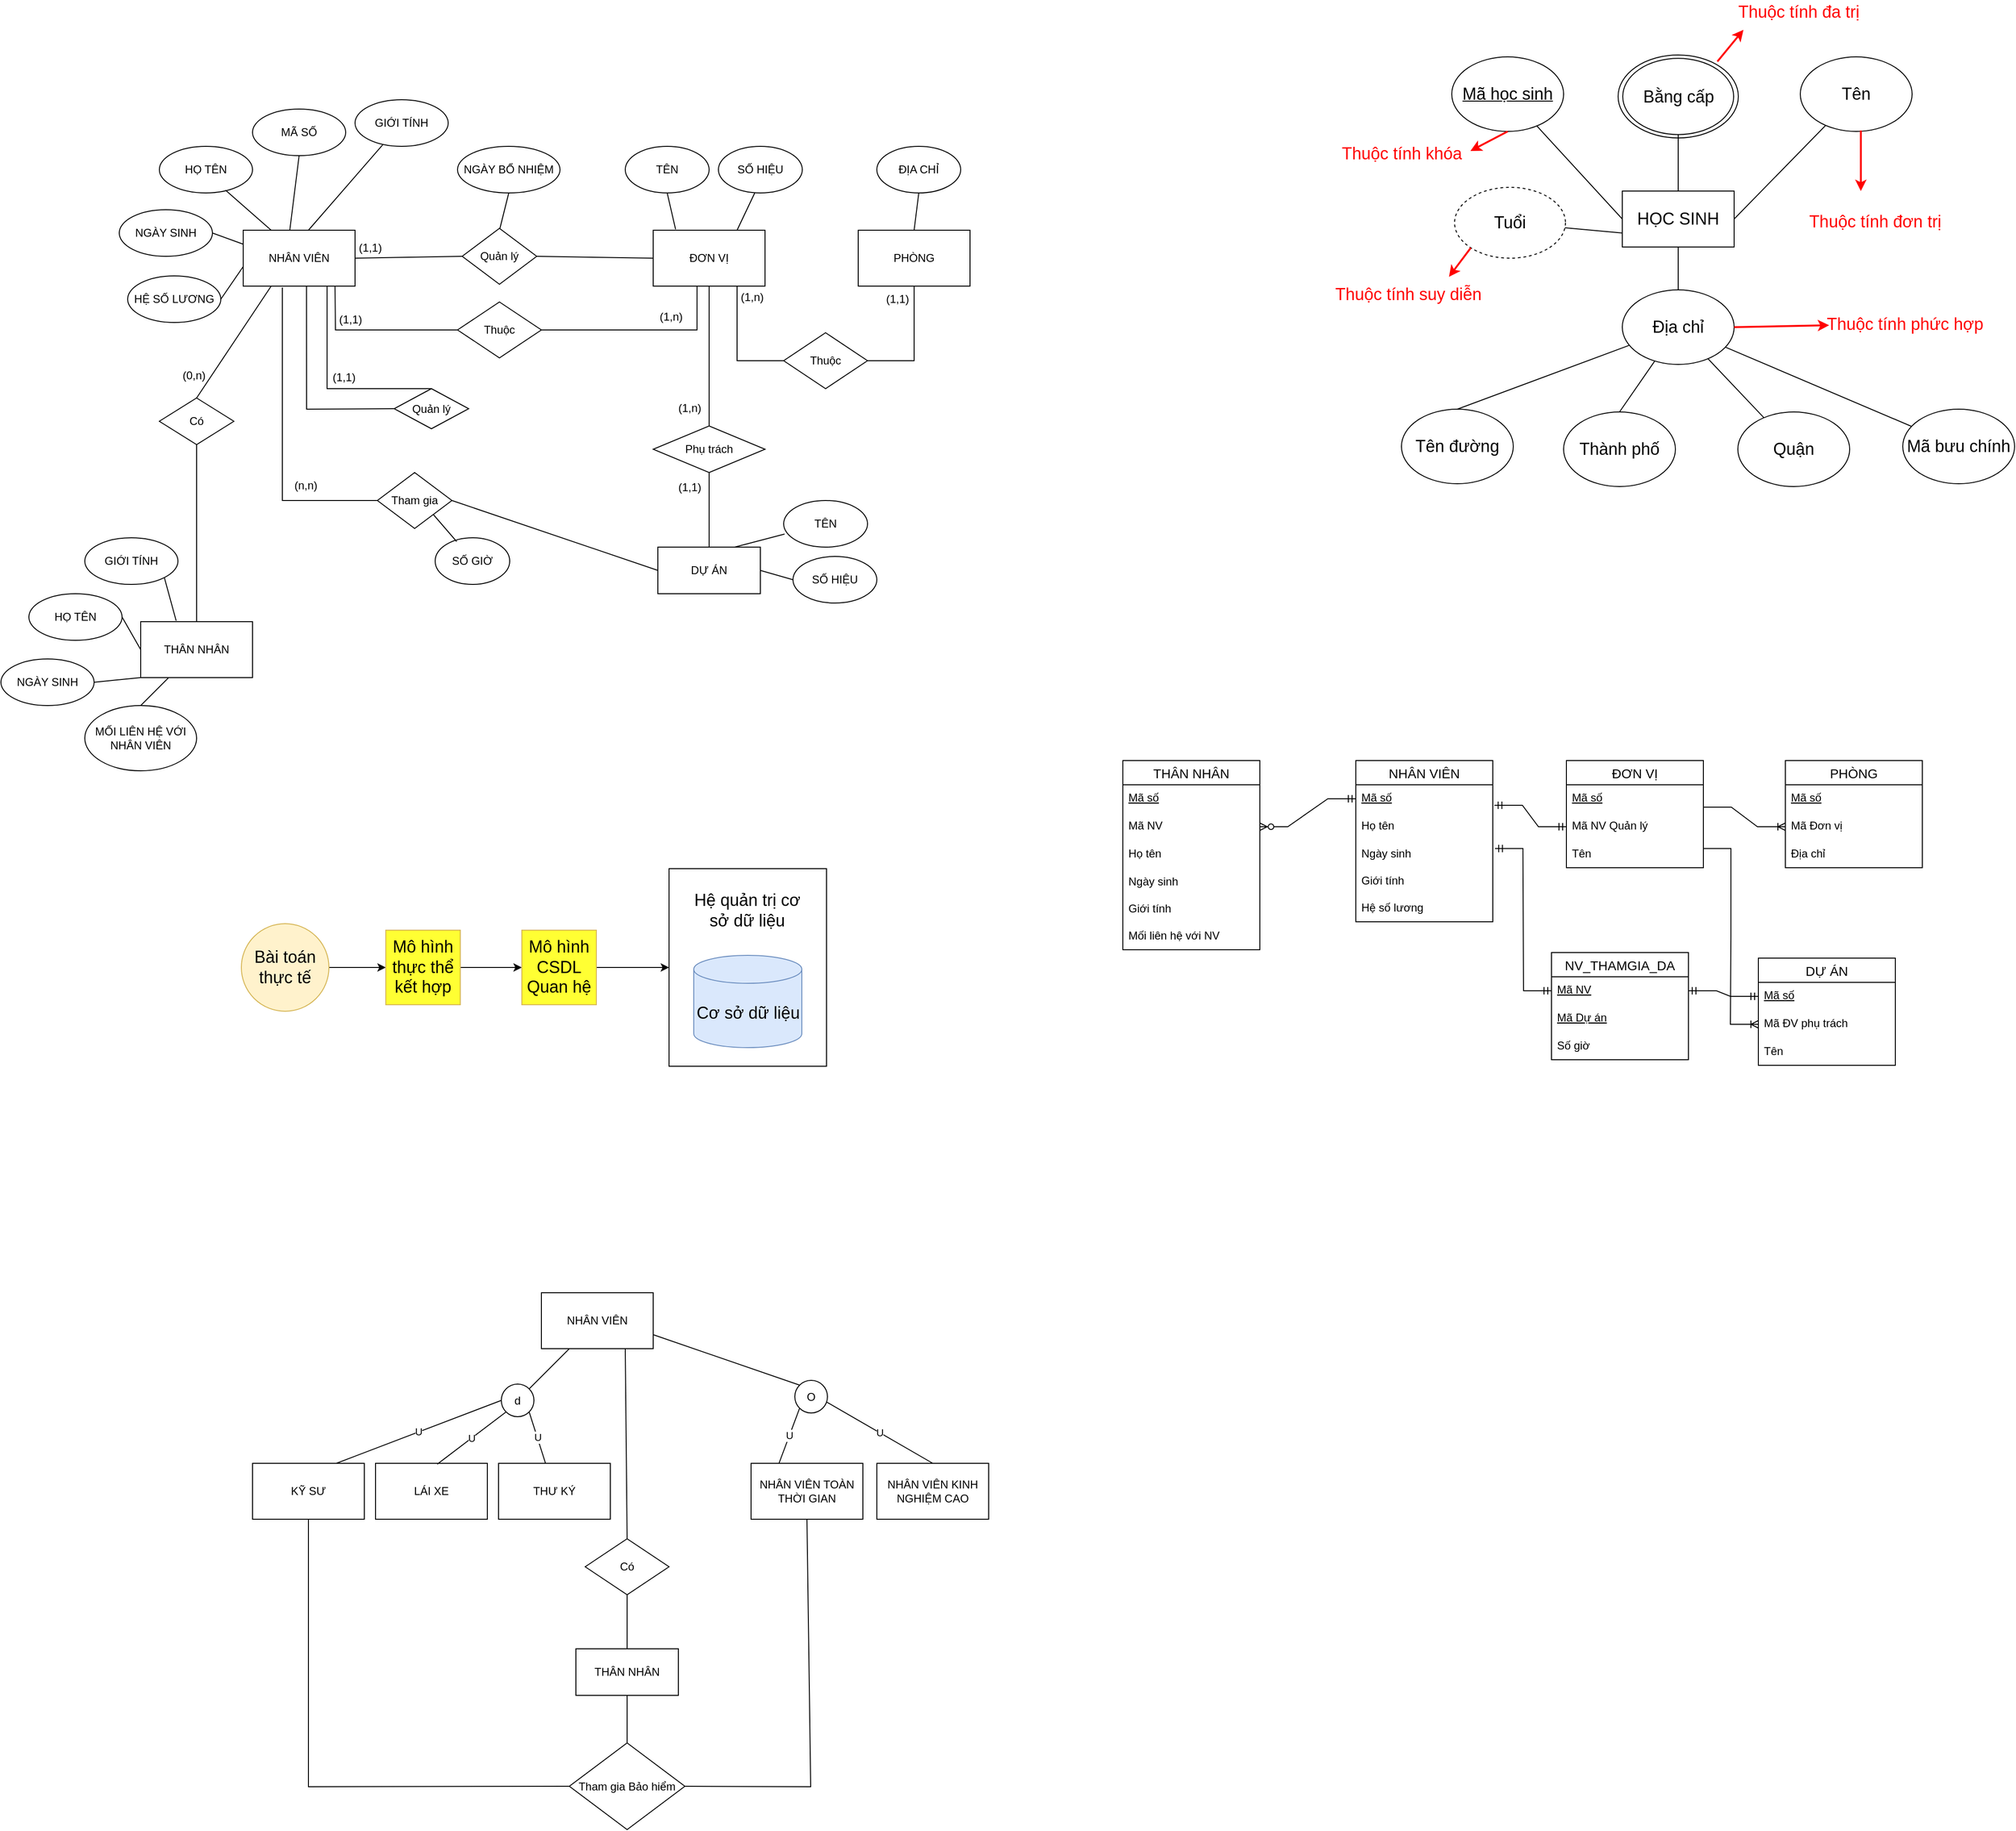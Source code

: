 <mxfile version="19.0.2" type="github">
  <diagram id="O3coM_m_zm5Ynj2vjXyQ" name="Page-1">
    <mxGraphModel dx="7305" dy="3820" grid="0" gridSize="10" guides="1" tooltips="1" connect="1" arrows="1" fold="1" page="0" pageScale="1" pageWidth="850" pageHeight="1100" math="0" shadow="0">
      <root>
        <mxCell id="0" />
        <mxCell id="1" parent="0" />
        <mxCell id="7aCp0_iX8ROO9DkPUOGS-1" value="NHÂN VIÊN" style="rounded=0;whiteSpace=wrap;html=1;" parent="1" vertex="1">
          <mxGeometry x="150" y="360" width="120" height="60" as="geometry" />
        </mxCell>
        <mxCell id="7aCp0_iX8ROO9DkPUOGS-4" value="HỌ TÊN" style="ellipse;whiteSpace=wrap;html=1;" parent="1" vertex="1">
          <mxGeometry x="60" y="270" width="100" height="50" as="geometry" />
        </mxCell>
        <mxCell id="7aCp0_iX8ROO9DkPUOGS-5" value="MÃ SỐ&lt;span style=&quot;color: rgba(0, 0, 0, 0); font-family: monospace; font-size: 0px; text-align: start;&quot;&gt;%3CmxGraphModel%3E%3Croot%3E%3CmxCell%20id%3D%220%22%2F%3E%3CmxCell%20id%3D%221%22%20parent%3D%220%22%2F%3E%3CmxCell%20id%3D%222%22%20value%3D%22H%E1%BB%8C%20T%C3%8AN%22%20style%3D%22ellipse%3BwhiteSpace%3Dwrap%3Bhtml%3D1%3B%22%20vertex%3D%221%22%20parent%3D%221%22%3E%3CmxGeometry%20x%3D%2260%22%20y%3D%22270%22%20width%3D%22100%22%20height%3D%2250%22%20as%3D%22geometry%22%2F%3E%3C%2FmxCell%3E%3C%2Froot%3E%3C%2FmxGraphModel%3E&lt;/span&gt;" style="ellipse;whiteSpace=wrap;html=1;" parent="1" vertex="1">
          <mxGeometry x="160" y="230" width="100" height="50" as="geometry" />
        </mxCell>
        <mxCell id="7aCp0_iX8ROO9DkPUOGS-6" value="NGÀY SINH" style="ellipse;whiteSpace=wrap;html=1;" parent="1" vertex="1">
          <mxGeometry x="17" y="338" width="100" height="50" as="geometry" />
        </mxCell>
        <mxCell id="7aCp0_iX8ROO9DkPUOGS-7" value="HỆ SỐ LƯƠNG" style="ellipse;whiteSpace=wrap;html=1;" parent="1" vertex="1">
          <mxGeometry x="26" y="409" width="100" height="50" as="geometry" />
        </mxCell>
        <mxCell id="7aCp0_iX8ROO9DkPUOGS-8" value="GIỚI TÍNH" style="ellipse;whiteSpace=wrap;html=1;" parent="1" vertex="1">
          <mxGeometry x="270" y="220" width="100" height="50" as="geometry" />
        </mxCell>
        <mxCell id="7aCp0_iX8ROO9DkPUOGS-9" value="" style="endArrow=none;html=1;rounded=0;entryX=0.71;entryY=0.94;entryDx=0;entryDy=0;entryPerimeter=0;exitX=0.25;exitY=0;exitDx=0;exitDy=0;" parent="1" source="7aCp0_iX8ROO9DkPUOGS-1" target="7aCp0_iX8ROO9DkPUOGS-4" edge="1">
          <mxGeometry width="50" height="50" relative="1" as="geometry">
            <mxPoint x="200" y="420" as="sourcePoint" />
            <mxPoint x="250" y="370" as="targetPoint" />
          </mxGeometry>
        </mxCell>
        <mxCell id="7aCp0_iX8ROO9DkPUOGS-10" value="" style="endArrow=none;html=1;rounded=0;entryX=0.5;entryY=1;entryDx=0;entryDy=0;" parent="1" target="7aCp0_iX8ROO9DkPUOGS-5" edge="1">
          <mxGeometry width="50" height="50" relative="1" as="geometry">
            <mxPoint x="200" y="360" as="sourcePoint" />
            <mxPoint x="141" y="327" as="targetPoint" />
          </mxGeometry>
        </mxCell>
        <mxCell id="7aCp0_iX8ROO9DkPUOGS-11" value="" style="endArrow=none;html=1;rounded=0;" parent="1" target="7aCp0_iX8ROO9DkPUOGS-8" edge="1">
          <mxGeometry width="50" height="50" relative="1" as="geometry">
            <mxPoint x="220" y="360" as="sourcePoint" />
            <mxPoint x="290" y="260" as="targetPoint" />
          </mxGeometry>
        </mxCell>
        <mxCell id="7aCp0_iX8ROO9DkPUOGS-12" value="" style="endArrow=none;html=1;rounded=0;entryX=1;entryY=0.5;entryDx=0;entryDy=0;exitX=0;exitY=0.25;exitDx=0;exitDy=0;" parent="1" source="7aCp0_iX8ROO9DkPUOGS-1" target="7aCp0_iX8ROO9DkPUOGS-6" edge="1">
          <mxGeometry width="50" height="50" relative="1" as="geometry">
            <mxPoint x="230" y="370" as="sourcePoint" />
            <mxPoint x="298" y="280" as="targetPoint" />
          </mxGeometry>
        </mxCell>
        <mxCell id="7aCp0_iX8ROO9DkPUOGS-13" value="" style="endArrow=none;html=1;rounded=0;entryX=1;entryY=0.5;entryDx=0;entryDy=0;exitX=0;exitY=0.65;exitDx=0;exitDy=0;exitPerimeter=0;" parent="1" source="7aCp0_iX8ROO9DkPUOGS-1" target="7aCp0_iX8ROO9DkPUOGS-7" edge="1">
          <mxGeometry width="50" height="50" relative="1" as="geometry">
            <mxPoint x="170" y="385" as="sourcePoint" />
            <mxPoint x="130" y="385" as="targetPoint" />
          </mxGeometry>
        </mxCell>
        <mxCell id="7aCp0_iX8ROO9DkPUOGS-19" value="NGÀY BỔ NHIỆM" style="ellipse;whiteSpace=wrap;html=1;" parent="1" vertex="1">
          <mxGeometry x="380" y="270" width="110" height="50" as="geometry" />
        </mxCell>
        <mxCell id="7aCp0_iX8ROO9DkPUOGS-20" value="" style="endArrow=none;html=1;rounded=0;entryX=0.5;entryY=1;entryDx=0;entryDy=0;exitX=0.5;exitY=0;exitDx=0;exitDy=0;" parent="1" target="7aCp0_iX8ROO9DkPUOGS-19" edge="1">
          <mxGeometry width="50" height="50" relative="1" as="geometry">
            <mxPoint x="425" y="360.0" as="sourcePoint" />
            <mxPoint x="420" y="370" as="targetPoint" />
          </mxGeometry>
        </mxCell>
        <mxCell id="7aCp0_iX8ROO9DkPUOGS-21" value="ĐƠN VỊ" style="rounded=0;whiteSpace=wrap;html=1;" parent="1" vertex="1">
          <mxGeometry x="590" y="360" width="120" height="60" as="geometry" />
        </mxCell>
        <mxCell id="7aCp0_iX8ROO9DkPUOGS-23" value="Quản lý" style="rhombus;whiteSpace=wrap;html=1;" parent="1" vertex="1">
          <mxGeometry x="385" y="358" width="80" height="60" as="geometry" />
        </mxCell>
        <mxCell id="7aCp0_iX8ROO9DkPUOGS-25" value="" style="endArrow=none;html=1;rounded=0;entryX=0;entryY=0.5;entryDx=0;entryDy=0;exitX=1;exitY=0.5;exitDx=0;exitDy=0;" parent="1" source="7aCp0_iX8ROO9DkPUOGS-23" target="7aCp0_iX8ROO9DkPUOGS-21" edge="1">
          <mxGeometry width="50" height="50" relative="1" as="geometry">
            <mxPoint x="590" y="420" as="sourcePoint" />
            <mxPoint x="640" y="370" as="targetPoint" />
            <Array as="points" />
          </mxGeometry>
        </mxCell>
        <mxCell id="7aCp0_iX8ROO9DkPUOGS-26" value="TÊN" style="ellipse;whiteSpace=wrap;html=1;" parent="1" vertex="1">
          <mxGeometry x="560" y="270" width="90" height="50" as="geometry" />
        </mxCell>
        <mxCell id="7aCp0_iX8ROO9DkPUOGS-27" value="" style="endArrow=none;html=1;rounded=0;entryX=0.5;entryY=1;entryDx=0;entryDy=0;exitX=0.2;exitY=-0.017;exitDx=0;exitDy=0;exitPerimeter=0;" parent="1" source="7aCp0_iX8ROO9DkPUOGS-21" target="7aCp0_iX8ROO9DkPUOGS-26" edge="1">
          <mxGeometry width="50" height="50" relative="1" as="geometry">
            <mxPoint x="580" y="420" as="sourcePoint" />
            <mxPoint x="630" y="370" as="targetPoint" />
          </mxGeometry>
        </mxCell>
        <mxCell id="7aCp0_iX8ROO9DkPUOGS-28" value="SỐ HIỆU" style="ellipse;whiteSpace=wrap;html=1;" parent="1" vertex="1">
          <mxGeometry x="660" y="270" width="90" height="50" as="geometry" />
        </mxCell>
        <mxCell id="7aCp0_iX8ROO9DkPUOGS-29" value="" style="endArrow=none;html=1;rounded=0;entryX=0.433;entryY=1;entryDx=0;entryDy=0;entryPerimeter=0;exitX=0.75;exitY=0;exitDx=0;exitDy=0;" parent="1" source="7aCp0_iX8ROO9DkPUOGS-21" target="7aCp0_iX8ROO9DkPUOGS-28" edge="1">
          <mxGeometry width="50" height="50" relative="1" as="geometry">
            <mxPoint x="580" y="420" as="sourcePoint" />
            <mxPoint x="630" y="370" as="targetPoint" />
          </mxGeometry>
        </mxCell>
        <mxCell id="7aCp0_iX8ROO9DkPUOGS-31" value="PHÒNG" style="rounded=0;whiteSpace=wrap;html=1;" parent="1" vertex="1">
          <mxGeometry x="810" y="360" width="120" height="60" as="geometry" />
        </mxCell>
        <mxCell id="7aCp0_iX8ROO9DkPUOGS-32" value="Thuộc" style="rhombus;whiteSpace=wrap;html=1;" parent="1" vertex="1">
          <mxGeometry x="730" y="470" width="90" height="60" as="geometry" />
        </mxCell>
        <mxCell id="7aCp0_iX8ROO9DkPUOGS-33" value="" style="endArrow=none;html=1;rounded=0;entryX=0.75;entryY=1;entryDx=0;entryDy=0;exitX=0;exitY=0.5;exitDx=0;exitDy=0;" parent="1" source="7aCp0_iX8ROO9DkPUOGS-32" target="7aCp0_iX8ROO9DkPUOGS-21" edge="1">
          <mxGeometry width="50" height="50" relative="1" as="geometry">
            <mxPoint x="660" y="350" as="sourcePoint" />
            <mxPoint x="710" y="300" as="targetPoint" />
            <Array as="points">
              <mxPoint x="680" y="500" />
            </Array>
          </mxGeometry>
        </mxCell>
        <mxCell id="7aCp0_iX8ROO9DkPUOGS-34" value="" style="endArrow=none;html=1;rounded=0;entryX=0.5;entryY=1;entryDx=0;entryDy=0;exitX=1;exitY=0.5;exitDx=0;exitDy=0;" parent="1" source="7aCp0_iX8ROO9DkPUOGS-32" target="7aCp0_iX8ROO9DkPUOGS-31" edge="1">
          <mxGeometry width="50" height="50" relative="1" as="geometry">
            <mxPoint x="740" y="510" as="sourcePoint" />
            <mxPoint x="690" y="430" as="targetPoint" />
            <Array as="points">
              <mxPoint x="870" y="500" />
            </Array>
          </mxGeometry>
        </mxCell>
        <mxCell id="7aCp0_iX8ROO9DkPUOGS-35" value="Phụ trách" style="rhombus;whiteSpace=wrap;html=1;" parent="1" vertex="1">
          <mxGeometry x="590" y="570" width="120" height="50" as="geometry" />
        </mxCell>
        <mxCell id="7aCp0_iX8ROO9DkPUOGS-36" value="" style="endArrow=none;html=1;rounded=0;entryX=0.5;entryY=1;entryDx=0;entryDy=0;" parent="1" source="7aCp0_iX8ROO9DkPUOGS-35" target="7aCp0_iX8ROO9DkPUOGS-21" edge="1">
          <mxGeometry width="50" height="50" relative="1" as="geometry">
            <mxPoint x="680" y="350" as="sourcePoint" />
            <mxPoint x="730" y="300" as="targetPoint" />
          </mxGeometry>
        </mxCell>
        <mxCell id="7aCp0_iX8ROO9DkPUOGS-37" value="DỰ ÁN" style="rounded=0;whiteSpace=wrap;html=1;" parent="1" vertex="1">
          <mxGeometry x="595" y="700" width="110" height="50" as="geometry" />
        </mxCell>
        <mxCell id="7aCp0_iX8ROO9DkPUOGS-38" value="" style="endArrow=none;html=1;rounded=0;entryX=0.5;entryY=1;entryDx=0;entryDy=0;" parent="1" source="7aCp0_iX8ROO9DkPUOGS-37" target="7aCp0_iX8ROO9DkPUOGS-35" edge="1">
          <mxGeometry width="50" height="50" relative="1" as="geometry">
            <mxPoint x="680" y="550" as="sourcePoint" />
            <mxPoint x="730" y="500" as="targetPoint" />
          </mxGeometry>
        </mxCell>
        <mxCell id="7aCp0_iX8ROO9DkPUOGS-39" value="TÊN" style="ellipse;whiteSpace=wrap;html=1;" parent="1" vertex="1">
          <mxGeometry x="730" y="650" width="90" height="50" as="geometry" />
        </mxCell>
        <mxCell id="7aCp0_iX8ROO9DkPUOGS-40" value="SỐ HIỆU" style="ellipse;whiteSpace=wrap;html=1;" parent="1" vertex="1">
          <mxGeometry x="740" y="710" width="90" height="50" as="geometry" />
        </mxCell>
        <mxCell id="7aCp0_iX8ROO9DkPUOGS-41" value="" style="endArrow=none;html=1;rounded=0;entryX=0.011;entryY=0.72;entryDx=0;entryDy=0;entryPerimeter=0;exitX=0.75;exitY=0;exitDx=0;exitDy=0;" parent="1" source="7aCp0_iX8ROO9DkPUOGS-37" target="7aCp0_iX8ROO9DkPUOGS-39" edge="1">
          <mxGeometry width="50" height="50" relative="1" as="geometry">
            <mxPoint x="680" y="550" as="sourcePoint" />
            <mxPoint x="730" y="500" as="targetPoint" />
          </mxGeometry>
        </mxCell>
        <mxCell id="7aCp0_iX8ROO9DkPUOGS-42" value="" style="endArrow=none;html=1;rounded=0;entryX=0;entryY=0.5;entryDx=0;entryDy=0;exitX=1;exitY=0.5;exitDx=0;exitDy=0;" parent="1" source="7aCp0_iX8ROO9DkPUOGS-37" target="7aCp0_iX8ROO9DkPUOGS-40" edge="1">
          <mxGeometry width="50" height="50" relative="1" as="geometry">
            <mxPoint x="687.5" y="710" as="sourcePoint" />
            <mxPoint x="740.99" y="696" as="targetPoint" />
          </mxGeometry>
        </mxCell>
        <mxCell id="7aCp0_iX8ROO9DkPUOGS-43" value="Tham gia" style="rhombus;whiteSpace=wrap;html=1;" parent="1" vertex="1">
          <mxGeometry x="294" y="620" width="80" height="60" as="geometry" />
        </mxCell>
        <mxCell id="7aCp0_iX8ROO9DkPUOGS-44" value="" style="endArrow=none;html=1;rounded=0;exitX=0;exitY=0.5;exitDx=0;exitDy=0;entryX=0.35;entryY=1.025;entryDx=0;entryDy=0;entryPerimeter=0;" parent="1" source="7aCp0_iX8ROO9DkPUOGS-43" target="7aCp0_iX8ROO9DkPUOGS-1" edge="1">
          <mxGeometry width="50" height="50" relative="1" as="geometry">
            <mxPoint x="240" y="550" as="sourcePoint" />
            <mxPoint x="290" y="500" as="targetPoint" />
            <Array as="points">
              <mxPoint x="192" y="650" />
            </Array>
          </mxGeometry>
        </mxCell>
        <mxCell id="7aCp0_iX8ROO9DkPUOGS-46" value="Thuộc" style="rhombus;whiteSpace=wrap;html=1;" parent="1" vertex="1">
          <mxGeometry x="380" y="437" width="90" height="60" as="geometry" />
        </mxCell>
        <mxCell id="7aCp0_iX8ROO9DkPUOGS-47" value="" style="endArrow=none;html=1;rounded=0;exitX=0;exitY=0.5;exitDx=0;exitDy=0;entryX=0.821;entryY=1.005;entryDx=0;entryDy=0;entryPerimeter=0;" parent="1" source="7aCp0_iX8ROO9DkPUOGS-46" target="7aCp0_iX8ROO9DkPUOGS-1" edge="1">
          <mxGeometry width="50" height="50" relative="1" as="geometry">
            <mxPoint x="340" y="550" as="sourcePoint" />
            <mxPoint x="230" y="420" as="targetPoint" />
            <Array as="points">
              <mxPoint x="249" y="467" />
            </Array>
          </mxGeometry>
        </mxCell>
        <mxCell id="7aCp0_iX8ROO9DkPUOGS-48" value="" style="endArrow=none;html=1;rounded=0;entryX=0.392;entryY=1;entryDx=0;entryDy=0;entryPerimeter=0;exitX=1;exitY=0.5;exitDx=0;exitDy=0;" parent="1" source="7aCp0_iX8ROO9DkPUOGS-46" target="7aCp0_iX8ROO9DkPUOGS-21" edge="1">
          <mxGeometry width="50" height="50" relative="1" as="geometry">
            <mxPoint x="540" y="550" as="sourcePoint" />
            <mxPoint x="590" y="500" as="targetPoint" />
            <Array as="points">
              <mxPoint x="637" y="467" />
            </Array>
          </mxGeometry>
        </mxCell>
        <mxCell id="7aCp0_iX8ROO9DkPUOGS-51" value="" style="endArrow=none;html=1;rounded=0;entryX=0;entryY=0.5;entryDx=0;entryDy=0;exitX=1;exitY=0.5;exitDx=0;exitDy=0;" parent="1" source="7aCp0_iX8ROO9DkPUOGS-43" target="7aCp0_iX8ROO9DkPUOGS-37" edge="1">
          <mxGeometry width="50" height="50" relative="1" as="geometry">
            <mxPoint x="412" y="724.7" as="sourcePoint" />
            <mxPoint x="452" y="724.7" as="targetPoint" />
          </mxGeometry>
        </mxCell>
        <mxCell id="7aCp0_iX8ROO9DkPUOGS-54" value="SỐ GIỜ" style="ellipse;whiteSpace=wrap;html=1;" parent="1" vertex="1">
          <mxGeometry x="356" y="690" width="80" height="50" as="geometry" />
        </mxCell>
        <mxCell id="7aCp0_iX8ROO9DkPUOGS-56" value="" style="endArrow=none;html=1;rounded=0;exitX=0.288;exitY=0.08;exitDx=0;exitDy=0;exitPerimeter=0;entryX=1;entryY=1;entryDx=0;entryDy=0;" parent="1" source="7aCp0_iX8ROO9DkPUOGS-54" target="7aCp0_iX8ROO9DkPUOGS-43" edge="1">
          <mxGeometry width="50" height="50" relative="1" as="geometry">
            <mxPoint x="344" y="790" as="sourcePoint" />
            <mxPoint x="390" y="750" as="targetPoint" />
          </mxGeometry>
        </mxCell>
        <mxCell id="7aCp0_iX8ROO9DkPUOGS-57" value="THÂN NHÂN" style="rounded=0;whiteSpace=wrap;html=1;" parent="1" vertex="1">
          <mxGeometry x="40" y="780" width="120" height="60" as="geometry" />
        </mxCell>
        <mxCell id="7aCp0_iX8ROO9DkPUOGS-58" value="Có" style="rhombus;whiteSpace=wrap;html=1;" parent="1" vertex="1">
          <mxGeometry x="60" y="540" width="80" height="50" as="geometry" />
        </mxCell>
        <mxCell id="7aCp0_iX8ROO9DkPUOGS-59" value="" style="endArrow=none;html=1;rounded=0;entryX=0.25;entryY=1;entryDx=0;entryDy=0;exitX=0.5;exitY=0;exitDx=0;exitDy=0;" parent="1" source="7aCp0_iX8ROO9DkPUOGS-58" target="7aCp0_iX8ROO9DkPUOGS-1" edge="1">
          <mxGeometry width="50" height="50" relative="1" as="geometry">
            <mxPoint x="30" y="550" as="sourcePoint" />
            <mxPoint x="80" y="500" as="targetPoint" />
          </mxGeometry>
        </mxCell>
        <mxCell id="7aCp0_iX8ROO9DkPUOGS-60" value="" style="endArrow=none;html=1;rounded=0;entryX=0.5;entryY=1;entryDx=0;entryDy=0;" parent="1" source="7aCp0_iX8ROO9DkPUOGS-57" target="7aCp0_iX8ROO9DkPUOGS-58" edge="1">
          <mxGeometry width="50" height="50" relative="1" as="geometry">
            <mxPoint x="30" y="550" as="sourcePoint" />
            <mxPoint x="80" y="500" as="targetPoint" />
          </mxGeometry>
        </mxCell>
        <mxCell id="7aCp0_iX8ROO9DkPUOGS-62" value="HỌ TÊN" style="ellipse;whiteSpace=wrap;html=1;" parent="1" vertex="1">
          <mxGeometry x="-80" y="750" width="100" height="50" as="geometry" />
        </mxCell>
        <mxCell id="7aCp0_iX8ROO9DkPUOGS-63" value="NGÀY SINH" style="ellipse;whiteSpace=wrap;html=1;" parent="1" vertex="1">
          <mxGeometry x="-110" y="820" width="100" height="50" as="geometry" />
        </mxCell>
        <mxCell id="7aCp0_iX8ROO9DkPUOGS-64" value="GIỚI TÍNH" style="ellipse;whiteSpace=wrap;html=1;" parent="1" vertex="1">
          <mxGeometry x="-20" y="690" width="100" height="50" as="geometry" />
        </mxCell>
        <mxCell id="7aCp0_iX8ROO9DkPUOGS-65" value="MỐI LIÊN HỆ VỚI NHÂN VIÊN" style="ellipse;whiteSpace=wrap;html=1;" parent="1" vertex="1">
          <mxGeometry x="-20" y="870" width="120" height="70" as="geometry" />
        </mxCell>
        <mxCell id="7aCp0_iX8ROO9DkPUOGS-66" value="" style="endArrow=none;html=1;rounded=0;entryX=0.317;entryY=-0.017;entryDx=0;entryDy=0;entryPerimeter=0;exitX=1;exitY=1;exitDx=0;exitDy=0;" parent="1" source="7aCp0_iX8ROO9DkPUOGS-64" target="7aCp0_iX8ROO9DkPUOGS-57" edge="1">
          <mxGeometry width="50" height="50" relative="1" as="geometry">
            <mxPoint x="90" y="640" as="sourcePoint" />
            <mxPoint x="140" y="590" as="targetPoint" />
          </mxGeometry>
        </mxCell>
        <mxCell id="7aCp0_iX8ROO9DkPUOGS-67" value="" style="endArrow=none;html=1;rounded=0;entryX=0;entryY=0.5;entryDx=0;entryDy=0;exitX=1;exitY=0.5;exitDx=0;exitDy=0;" parent="1" source="7aCp0_iX8ROO9DkPUOGS-62" target="7aCp0_iX8ROO9DkPUOGS-57" edge="1">
          <mxGeometry width="50" height="50" relative="1" as="geometry">
            <mxPoint x="75.355" y="742.678" as="sourcePoint" />
            <mxPoint x="88.04" y="788.98" as="targetPoint" />
          </mxGeometry>
        </mxCell>
        <mxCell id="7aCp0_iX8ROO9DkPUOGS-68" value="" style="endArrow=none;html=1;rounded=0;entryX=0;entryY=1;entryDx=0;entryDy=0;exitX=1;exitY=0.5;exitDx=0;exitDy=0;" parent="1" source="7aCp0_iX8ROO9DkPUOGS-63" target="7aCp0_iX8ROO9DkPUOGS-57" edge="1">
          <mxGeometry width="50" height="50" relative="1" as="geometry">
            <mxPoint x="30" y="785" as="sourcePoint" />
            <mxPoint x="50" y="820" as="targetPoint" />
          </mxGeometry>
        </mxCell>
        <mxCell id="7aCp0_iX8ROO9DkPUOGS-69" value="" style="endArrow=none;html=1;rounded=0;entryX=0.25;entryY=1;entryDx=0;entryDy=0;exitX=0.5;exitY=0;exitDx=0;exitDy=0;" parent="1" source="7aCp0_iX8ROO9DkPUOGS-65" target="7aCp0_iX8ROO9DkPUOGS-57" edge="1">
          <mxGeometry width="50" height="50" relative="1" as="geometry">
            <mxPoint y="855" as="sourcePoint" />
            <mxPoint x="50" y="850" as="targetPoint" />
          </mxGeometry>
        </mxCell>
        <mxCell id="7aCp0_iX8ROO9DkPUOGS-70" value="ĐỊA CHỈ" style="ellipse;whiteSpace=wrap;html=1;" parent="1" vertex="1">
          <mxGeometry x="830" y="270" width="90" height="50" as="geometry" />
        </mxCell>
        <mxCell id="7aCp0_iX8ROO9DkPUOGS-71" value="" style="endArrow=none;html=1;rounded=0;entryX=0.5;entryY=1;entryDx=0;entryDy=0;exitX=0.5;exitY=0;exitDx=0;exitDy=0;" parent="1" source="7aCp0_iX8ROO9DkPUOGS-31" target="7aCp0_iX8ROO9DkPUOGS-70" edge="1">
          <mxGeometry width="50" height="50" relative="1" as="geometry">
            <mxPoint x="580" y="510" as="sourcePoint" />
            <mxPoint x="630" y="460" as="targetPoint" />
          </mxGeometry>
        </mxCell>
        <mxCell id="7aCp0_iX8ROO9DkPUOGS-72" value="Quản lý" style="rhombus;whiteSpace=wrap;html=1;" parent="1" vertex="1">
          <mxGeometry x="312" y="530" width="80" height="43" as="geometry" />
        </mxCell>
        <mxCell id="7aCp0_iX8ROO9DkPUOGS-73" value="" style="endArrow=none;html=1;rounded=0;entryX=0.566;entryY=1.005;entryDx=0;entryDy=0;entryPerimeter=0;exitX=0;exitY=0.5;exitDx=0;exitDy=0;" parent="1" source="7aCp0_iX8ROO9DkPUOGS-72" target="7aCp0_iX8ROO9DkPUOGS-1" edge="1">
          <mxGeometry width="50" height="50" relative="1" as="geometry">
            <mxPoint x="486" y="616" as="sourcePoint" />
            <mxPoint x="536" y="566" as="targetPoint" />
            <Array as="points">
              <mxPoint x="218" y="552" />
            </Array>
          </mxGeometry>
        </mxCell>
        <mxCell id="7aCp0_iX8ROO9DkPUOGS-74" value="" style="endArrow=none;html=1;rounded=0;entryX=0.75;entryY=1;entryDx=0;entryDy=0;exitX=0.5;exitY=0;exitDx=0;exitDy=0;" parent="1" source="7aCp0_iX8ROO9DkPUOGS-72" target="7aCp0_iX8ROO9DkPUOGS-1" edge="1">
          <mxGeometry width="50" height="50" relative="1" as="geometry">
            <mxPoint x="200" y="613" as="sourcePoint" />
            <mxPoint x="536" y="566" as="targetPoint" />
            <Array as="points">
              <mxPoint x="240" y="530" />
            </Array>
          </mxGeometry>
        </mxCell>
        <mxCell id="7aCp0_iX8ROO9DkPUOGS-79" value="" style="endArrow=none;html=1;rounded=0;exitX=1;exitY=0.5;exitDx=0;exitDy=0;entryX=0;entryY=0.5;entryDx=0;entryDy=0;" parent="1" source="7aCp0_iX8ROO9DkPUOGS-1" target="7aCp0_iX8ROO9DkPUOGS-23" edge="1">
          <mxGeometry width="50" height="50" relative="1" as="geometry">
            <mxPoint x="370" y="367" as="sourcePoint" />
            <mxPoint x="420" y="317" as="targetPoint" />
          </mxGeometry>
        </mxCell>
        <mxCell id="7aCp0_iX8ROO9DkPUOGS-81" value="NHÂN VIÊN" style="rounded=0;whiteSpace=wrap;html=1;" parent="1" vertex="1">
          <mxGeometry x="470" y="1500" width="120" height="60" as="geometry" />
        </mxCell>
        <mxCell id="7aCp0_iX8ROO9DkPUOGS-82" value="KỸ SƯ" style="rounded=0;whiteSpace=wrap;html=1;" parent="1" vertex="1">
          <mxGeometry x="160" y="1683" width="120" height="60" as="geometry" />
        </mxCell>
        <mxCell id="7aCp0_iX8ROO9DkPUOGS-83" value="LÁI XE" style="rounded=0;whiteSpace=wrap;html=1;" parent="1" vertex="1">
          <mxGeometry x="292" y="1683" width="120" height="60" as="geometry" />
        </mxCell>
        <mxCell id="7aCp0_iX8ROO9DkPUOGS-84" value="THƯ KÝ" style="rounded=0;whiteSpace=wrap;html=1;" parent="1" vertex="1">
          <mxGeometry x="424" y="1683" width="120" height="60" as="geometry" />
        </mxCell>
        <mxCell id="7aCp0_iX8ROO9DkPUOGS-85" value="NHÂN VIÊN TOÀN THỜI GIAN" style="rounded=0;whiteSpace=wrap;html=1;" parent="1" vertex="1">
          <mxGeometry x="695" y="1683" width="120" height="60" as="geometry" />
        </mxCell>
        <mxCell id="7aCp0_iX8ROO9DkPUOGS-86" value="NHÂN VIÊN KINH NGHIỆM CAO" style="rounded=0;whiteSpace=wrap;html=1;" parent="1" vertex="1">
          <mxGeometry x="830" y="1683" width="120" height="60" as="geometry" />
        </mxCell>
        <mxCell id="7aCp0_iX8ROO9DkPUOGS-87" value="d" style="ellipse;whiteSpace=wrap;html=1;aspect=fixed;" parent="1" vertex="1">
          <mxGeometry x="427" y="1598" width="35" height="35" as="geometry" />
        </mxCell>
        <mxCell id="7aCp0_iX8ROO9DkPUOGS-88" value="" style="endArrow=none;html=1;rounded=0;entryX=0.25;entryY=1;entryDx=0;entryDy=0;" parent="1" source="7aCp0_iX8ROO9DkPUOGS-87" target="7aCp0_iX8ROO9DkPUOGS-81" edge="1">
          <mxGeometry width="50" height="50" relative="1" as="geometry">
            <mxPoint x="461" y="1668" as="sourcePoint" />
            <mxPoint x="511" y="1618" as="targetPoint" />
          </mxGeometry>
        </mxCell>
        <mxCell id="7aCp0_iX8ROO9DkPUOGS-89" value="U" style="endArrow=none;html=1;rounded=0;entryX=0;entryY=0.5;entryDx=0;entryDy=0;exitX=0.75;exitY=0;exitDx=0;exitDy=0;" parent="1" source="7aCp0_iX8ROO9DkPUOGS-82" target="7aCp0_iX8ROO9DkPUOGS-87" edge="1">
          <mxGeometry width="50" height="50" relative="1" as="geometry">
            <mxPoint x="466.874" y="1613.126" as="sourcePoint" />
            <mxPoint x="510" y="1570" as="targetPoint" />
          </mxGeometry>
        </mxCell>
        <mxCell id="7aCp0_iX8ROO9DkPUOGS-90" value="U" style="endArrow=none;html=1;rounded=0;entryX=0;entryY=1;entryDx=0;entryDy=0;exitX=0.552;exitY=0.016;exitDx=0;exitDy=0;exitPerimeter=0;" parent="1" source="7aCp0_iX8ROO9DkPUOGS-83" target="7aCp0_iX8ROO9DkPUOGS-87" edge="1">
          <mxGeometry width="50" height="50" relative="1" as="geometry">
            <mxPoint x="260" y="1693" as="sourcePoint" />
            <mxPoint x="437.0" y="1625.5" as="targetPoint" />
          </mxGeometry>
        </mxCell>
        <mxCell id="7aCp0_iX8ROO9DkPUOGS-91" value="U" style="endArrow=none;html=1;rounded=0;entryX=1;entryY=1;entryDx=0;entryDy=0;" parent="1" source="7aCp0_iX8ROO9DkPUOGS-84" target="7aCp0_iX8ROO9DkPUOGS-87" edge="1">
          <mxGeometry width="50" height="50" relative="1" as="geometry">
            <mxPoint x="368.24" y="1693.96" as="sourcePoint" />
            <mxPoint x="442.126" y="1637.874" as="targetPoint" />
          </mxGeometry>
        </mxCell>
        <mxCell id="7aCp0_iX8ROO9DkPUOGS-94" value="O" style="ellipse;whiteSpace=wrap;html=1;aspect=fixed;" parent="1" vertex="1">
          <mxGeometry x="742" y="1594" width="35" height="35" as="geometry" />
        </mxCell>
        <mxCell id="7aCp0_iX8ROO9DkPUOGS-95" value="" style="endArrow=none;html=1;rounded=0;entryX=1;entryY=0.75;entryDx=0;entryDy=0;exitX=0;exitY=0;exitDx=0;exitDy=0;" parent="1" source="7aCp0_iX8ROO9DkPUOGS-94" target="7aCp0_iX8ROO9DkPUOGS-81" edge="1">
          <mxGeometry width="50" height="50" relative="1" as="geometry">
            <mxPoint x="647" y="1601" as="sourcePoint" />
            <mxPoint x="697" y="1551" as="targetPoint" />
          </mxGeometry>
        </mxCell>
        <mxCell id="7aCp0_iX8ROO9DkPUOGS-97" value="U" style="endArrow=none;html=1;rounded=0;entryX=0;entryY=1;entryDx=0;entryDy=0;exitX=0.25;exitY=0;exitDx=0;exitDy=0;" parent="1" source="7aCp0_iX8ROO9DkPUOGS-85" target="7aCp0_iX8ROO9DkPUOGS-94" edge="1">
          <mxGeometry width="50" height="50" relative="1" as="geometry">
            <mxPoint x="676" y="1601" as="sourcePoint" />
            <mxPoint x="726" y="1551" as="targetPoint" />
          </mxGeometry>
        </mxCell>
        <mxCell id="7aCp0_iX8ROO9DkPUOGS-98" value="U" style="endArrow=none;html=1;rounded=0;entryX=0.5;entryY=0;entryDx=0;entryDy=0;exitX=0.971;exitY=0.662;exitDx=0;exitDy=0;exitPerimeter=0;" parent="1" source="7aCp0_iX8ROO9DkPUOGS-94" target="7aCp0_iX8ROO9DkPUOGS-86" edge="1">
          <mxGeometry width="50" height="50" relative="1" as="geometry">
            <mxPoint x="767.126" y="1617.126" as="sourcePoint" />
            <mxPoint x="610" y="1565" as="targetPoint" />
          </mxGeometry>
        </mxCell>
        <mxCell id="7aCp0_iX8ROO9DkPUOGS-100" value="Có" style="rhombus;whiteSpace=wrap;html=1;" parent="1" vertex="1">
          <mxGeometry x="517" y="1764" width="90" height="60" as="geometry" />
        </mxCell>
        <mxCell id="7aCp0_iX8ROO9DkPUOGS-102" value="THÂN NHÂN" style="rounded=0;whiteSpace=wrap;html=1;" parent="1" vertex="1">
          <mxGeometry x="507" y="1882" width="110" height="50" as="geometry" />
        </mxCell>
        <mxCell id="7aCp0_iX8ROO9DkPUOGS-103" value="" style="endArrow=none;html=1;rounded=0;exitX=0.75;exitY=1;exitDx=0;exitDy=0;entryX=0.5;entryY=0;entryDx=0;entryDy=0;" parent="1" source="7aCp0_iX8ROO9DkPUOGS-81" target="7aCp0_iX8ROO9DkPUOGS-100" edge="1">
          <mxGeometry width="50" height="50" relative="1" as="geometry">
            <mxPoint x="645" y="997" as="sourcePoint" />
            <mxPoint x="695" y="947" as="targetPoint" />
          </mxGeometry>
        </mxCell>
        <mxCell id="7aCp0_iX8ROO9DkPUOGS-104" value="" style="endArrow=none;html=1;rounded=0;entryX=0.5;entryY=0;entryDx=0;entryDy=0;exitX=0.5;exitY=1;exitDx=0;exitDy=0;" parent="1" source="7aCp0_iX8ROO9DkPUOGS-100" target="7aCp0_iX8ROO9DkPUOGS-102" edge="1">
          <mxGeometry width="50" height="50" relative="1" as="geometry">
            <mxPoint x="645" y="1330" as="sourcePoint" />
            <mxPoint x="695" y="1280" as="targetPoint" />
          </mxGeometry>
        </mxCell>
        <mxCell id="7aCp0_iX8ROO9DkPUOGS-105" value="Tham gia Bảo hiểm" style="rhombus;whiteSpace=wrap;html=1;" parent="1" vertex="1">
          <mxGeometry x="500" y="1983" width="124" height="93" as="geometry" />
        </mxCell>
        <mxCell id="7aCp0_iX8ROO9DkPUOGS-106" value="" style="endArrow=none;html=1;rounded=0;entryX=0.5;entryY=1;entryDx=0;entryDy=0;exitX=0;exitY=0.5;exitDx=0;exitDy=0;" parent="1" source="7aCp0_iX8ROO9DkPUOGS-105" target="7aCp0_iX8ROO9DkPUOGS-82" edge="1">
          <mxGeometry width="50" height="50" relative="1" as="geometry">
            <mxPoint x="348" y="1945" as="sourcePoint" />
            <mxPoint x="321" y="1822" as="targetPoint" />
            <Array as="points">
              <mxPoint x="220" y="2030" />
            </Array>
          </mxGeometry>
        </mxCell>
        <mxCell id="7aCp0_iX8ROO9DkPUOGS-107" value="" style="endArrow=none;html=1;rounded=0;entryX=0.5;entryY=1;entryDx=0;entryDy=0;exitX=0.5;exitY=0;exitDx=0;exitDy=0;" parent="1" source="7aCp0_iX8ROO9DkPUOGS-105" target="7aCp0_iX8ROO9DkPUOGS-102" edge="1">
          <mxGeometry width="50" height="50" relative="1" as="geometry">
            <mxPoint x="348" y="1945" as="sourcePoint" />
            <mxPoint x="398" y="1895" as="targetPoint" />
          </mxGeometry>
        </mxCell>
        <mxCell id="7aCp0_iX8ROO9DkPUOGS-108" value="" style="endArrow=none;html=1;rounded=0;entryX=0.5;entryY=1;entryDx=0;entryDy=0;exitX=1;exitY=0.5;exitDx=0;exitDy=0;" parent="1" source="7aCp0_iX8ROO9DkPUOGS-105" target="7aCp0_iX8ROO9DkPUOGS-85" edge="1">
          <mxGeometry width="50" height="50" relative="1" as="geometry">
            <mxPoint x="701" y="1945" as="sourcePoint" />
            <mxPoint x="751" y="1895" as="targetPoint" />
            <Array as="points">
              <mxPoint x="759" y="2030" />
            </Array>
          </mxGeometry>
        </mxCell>
        <mxCell id="7aCp0_iX8ROO9DkPUOGS-140" value="THÂN NHÂN" style="swimlane;fontStyle=0;childLayout=stackLayout;horizontal=1;startSize=26;horizontalStack=0;resizeParent=1;resizeParentMax=0;resizeLast=0;collapsible=1;marginBottom=0;align=center;fontSize=14;" parent="1" vertex="1">
          <mxGeometry x="1094" y="929" width="147" height="203" as="geometry" />
        </mxCell>
        <mxCell id="7aCp0_iX8ROO9DkPUOGS-141" value="Mã số" style="text;strokeColor=none;fillColor=none;spacingLeft=4;spacingRight=4;overflow=hidden;rotatable=0;points=[[0,0.5],[1,0.5]];portConstraint=eastwest;fontSize=12;fontStyle=4" parent="7aCp0_iX8ROO9DkPUOGS-140" vertex="1">
          <mxGeometry y="26" width="147" height="30" as="geometry" />
        </mxCell>
        <mxCell id="7aCp0_iX8ROO9DkPUOGS-142" value="Mã NV" style="text;strokeColor=none;fillColor=none;spacingLeft=4;spacingRight=4;overflow=hidden;rotatable=0;points=[[0,0.5],[1,0.5]];portConstraint=eastwest;fontSize=12;" parent="7aCp0_iX8ROO9DkPUOGS-140" vertex="1">
          <mxGeometry y="56" width="147" height="30" as="geometry" />
        </mxCell>
        <mxCell id="7aCp0_iX8ROO9DkPUOGS-143" value="Họ tên" style="text;strokeColor=none;fillColor=none;spacingLeft=4;spacingRight=4;overflow=hidden;rotatable=0;points=[[0,0.5],[1,0.5]];portConstraint=eastwest;fontSize=12;" parent="7aCp0_iX8ROO9DkPUOGS-140" vertex="1">
          <mxGeometry y="86" width="147" height="30" as="geometry" />
        </mxCell>
        <mxCell id="7aCp0_iX8ROO9DkPUOGS-144" value="Ngày sinh" style="text;strokeColor=none;fillColor=none;spacingLeft=4;spacingRight=4;overflow=hidden;rotatable=0;points=[[0,0.5],[1,0.5]];portConstraint=eastwest;fontSize=12;" parent="7aCp0_iX8ROO9DkPUOGS-140" vertex="1">
          <mxGeometry y="116" width="147" height="29" as="geometry" />
        </mxCell>
        <mxCell id="7aCp0_iX8ROO9DkPUOGS-158" value="Giới tính" style="text;strokeColor=none;fillColor=none;spacingLeft=4;spacingRight=4;overflow=hidden;rotatable=0;points=[[0,0.5],[1,0.5]];portConstraint=eastwest;fontSize=12;" parent="7aCp0_iX8ROO9DkPUOGS-140" vertex="1">
          <mxGeometry y="145" width="147" height="29" as="geometry" />
        </mxCell>
        <mxCell id="7aCp0_iX8ROO9DkPUOGS-159" value="Mối liên hệ với NV" style="text;strokeColor=none;fillColor=none;spacingLeft=4;spacingRight=4;overflow=hidden;rotatable=0;points=[[0,0.5],[1,0.5]];portConstraint=eastwest;fontSize=12;" parent="7aCp0_iX8ROO9DkPUOGS-140" vertex="1">
          <mxGeometry y="174" width="147" height="29" as="geometry" />
        </mxCell>
        <mxCell id="7aCp0_iX8ROO9DkPUOGS-160" value="NHÂN VIÊN" style="swimlane;fontStyle=0;childLayout=stackLayout;horizontal=1;startSize=26;horizontalStack=0;resizeParent=1;resizeParentMax=0;resizeLast=0;collapsible=1;marginBottom=0;align=center;fontSize=14;" parent="1" vertex="1">
          <mxGeometry x="1344" y="929" width="147" height="173" as="geometry" />
        </mxCell>
        <mxCell id="7aCp0_iX8ROO9DkPUOGS-161" value="Mã số" style="text;strokeColor=none;fillColor=none;spacingLeft=4;spacingRight=4;overflow=hidden;rotatable=0;points=[[0,0.5],[1,0.5]];portConstraint=eastwest;fontSize=12;fontStyle=4" parent="7aCp0_iX8ROO9DkPUOGS-160" vertex="1">
          <mxGeometry y="26" width="147" height="30" as="geometry" />
        </mxCell>
        <mxCell id="7aCp0_iX8ROO9DkPUOGS-163" value="Họ tên" style="text;strokeColor=none;fillColor=none;spacingLeft=4;spacingRight=4;overflow=hidden;rotatable=0;points=[[0,0.5],[1,0.5]];portConstraint=eastwest;fontSize=12;" parent="7aCp0_iX8ROO9DkPUOGS-160" vertex="1">
          <mxGeometry y="56" width="147" height="30" as="geometry" />
        </mxCell>
        <mxCell id="7aCp0_iX8ROO9DkPUOGS-164" value="Ngày sinh" style="text;strokeColor=none;fillColor=none;spacingLeft=4;spacingRight=4;overflow=hidden;rotatable=0;points=[[0,0.5],[1,0.5]];portConstraint=eastwest;fontSize=12;" parent="7aCp0_iX8ROO9DkPUOGS-160" vertex="1">
          <mxGeometry y="86" width="147" height="29" as="geometry" />
        </mxCell>
        <mxCell id="7aCp0_iX8ROO9DkPUOGS-165" value="Giới tính" style="text;strokeColor=none;fillColor=none;spacingLeft=4;spacingRight=4;overflow=hidden;rotatable=0;points=[[0,0.5],[1,0.5]];portConstraint=eastwest;fontSize=12;" parent="7aCp0_iX8ROO9DkPUOGS-160" vertex="1">
          <mxGeometry y="115" width="147" height="29" as="geometry" />
        </mxCell>
        <mxCell id="7aCp0_iX8ROO9DkPUOGS-166" value="Hệ số lương" style="text;strokeColor=none;fillColor=none;spacingLeft=4;spacingRight=4;overflow=hidden;rotatable=0;points=[[0,0.5],[1,0.5]];portConstraint=eastwest;fontSize=12;" parent="7aCp0_iX8ROO9DkPUOGS-160" vertex="1">
          <mxGeometry y="144" width="147" height="29" as="geometry" />
        </mxCell>
        <mxCell id="7aCp0_iX8ROO9DkPUOGS-168" value="ĐƠN VỊ" style="swimlane;fontStyle=0;childLayout=stackLayout;horizontal=1;startSize=26;horizontalStack=0;resizeParent=1;resizeParentMax=0;resizeLast=0;collapsible=1;marginBottom=0;align=center;fontSize=14;" parent="1" vertex="1">
          <mxGeometry x="1570" y="929" width="147" height="115" as="geometry" />
        </mxCell>
        <mxCell id="7aCp0_iX8ROO9DkPUOGS-169" value="Mã số" style="text;strokeColor=none;fillColor=none;spacingLeft=4;spacingRight=4;overflow=hidden;rotatable=0;points=[[0,0.5],[1,0.5]];portConstraint=eastwest;fontSize=12;fontStyle=4" parent="7aCp0_iX8ROO9DkPUOGS-168" vertex="1">
          <mxGeometry y="26" width="147" height="30" as="geometry" />
        </mxCell>
        <mxCell id="7aCp0_iX8ROO9DkPUOGS-170" value="Mã NV Quản lý" style="text;strokeColor=none;fillColor=none;spacingLeft=4;spacingRight=4;overflow=hidden;rotatable=0;points=[[0,0.5],[1,0.5]];portConstraint=eastwest;fontSize=12;" parent="7aCp0_iX8ROO9DkPUOGS-168" vertex="1">
          <mxGeometry y="56" width="147" height="30" as="geometry" />
        </mxCell>
        <mxCell id="7aCp0_iX8ROO9DkPUOGS-171" value="Tên" style="text;strokeColor=none;fillColor=none;spacingLeft=4;spacingRight=4;overflow=hidden;rotatable=0;points=[[0,0.5],[1,0.5]];portConstraint=eastwest;fontSize=12;" parent="7aCp0_iX8ROO9DkPUOGS-168" vertex="1">
          <mxGeometry y="86" width="147" height="29" as="geometry" />
        </mxCell>
        <mxCell id="7aCp0_iX8ROO9DkPUOGS-174" value="PHÒNG" style="swimlane;fontStyle=0;childLayout=stackLayout;horizontal=1;startSize=26;horizontalStack=0;resizeParent=1;resizeParentMax=0;resizeLast=0;collapsible=1;marginBottom=0;align=center;fontSize=14;" parent="1" vertex="1">
          <mxGeometry x="1805" y="929" width="147" height="115" as="geometry" />
        </mxCell>
        <mxCell id="7aCp0_iX8ROO9DkPUOGS-175" value="Mã số" style="text;strokeColor=none;fillColor=none;spacingLeft=4;spacingRight=4;overflow=hidden;rotatable=0;points=[[0,0.5],[1,0.5]];portConstraint=eastwest;fontSize=12;fontStyle=4" parent="7aCp0_iX8ROO9DkPUOGS-174" vertex="1">
          <mxGeometry y="26" width="147" height="30" as="geometry" />
        </mxCell>
        <mxCell id="7aCp0_iX8ROO9DkPUOGS-176" value="Mã Đơn vị" style="text;strokeColor=none;fillColor=none;spacingLeft=4;spacingRight=4;overflow=hidden;rotatable=0;points=[[0,0.5],[1,0.5]];portConstraint=eastwest;fontSize=12;" parent="7aCp0_iX8ROO9DkPUOGS-174" vertex="1">
          <mxGeometry y="56" width="147" height="30" as="geometry" />
        </mxCell>
        <mxCell id="7aCp0_iX8ROO9DkPUOGS-177" value="Địa chỉ" style="text;strokeColor=none;fillColor=none;spacingLeft=4;spacingRight=4;overflow=hidden;rotatable=0;points=[[0,0.5],[1,0.5]];portConstraint=eastwest;fontSize=12;" parent="7aCp0_iX8ROO9DkPUOGS-174" vertex="1">
          <mxGeometry y="86" width="147" height="29" as="geometry" />
        </mxCell>
        <mxCell id="7aCp0_iX8ROO9DkPUOGS-178" value="DỰ ÁN" style="swimlane;fontStyle=0;childLayout=stackLayout;horizontal=1;startSize=26;horizontalStack=0;resizeParent=1;resizeParentMax=0;resizeLast=0;collapsible=1;marginBottom=0;align=center;fontSize=14;" parent="1" vertex="1">
          <mxGeometry x="1776" y="1141" width="147" height="115" as="geometry" />
        </mxCell>
        <mxCell id="7aCp0_iX8ROO9DkPUOGS-179" value="Mã số" style="text;strokeColor=none;fillColor=none;spacingLeft=4;spacingRight=4;overflow=hidden;rotatable=0;points=[[0,0.5],[1,0.5]];portConstraint=eastwest;fontSize=12;fontStyle=4" parent="7aCp0_iX8ROO9DkPUOGS-178" vertex="1">
          <mxGeometry y="26" width="147" height="30" as="geometry" />
        </mxCell>
        <mxCell id="7aCp0_iX8ROO9DkPUOGS-180" value="Mã ĐV phụ trách" style="text;strokeColor=none;fillColor=none;spacingLeft=4;spacingRight=4;overflow=hidden;rotatable=0;points=[[0,0.5],[1,0.5]];portConstraint=eastwest;fontSize=12;" parent="7aCp0_iX8ROO9DkPUOGS-178" vertex="1">
          <mxGeometry y="56" width="147" height="30" as="geometry" />
        </mxCell>
        <mxCell id="7aCp0_iX8ROO9DkPUOGS-181" value="Tên" style="text;strokeColor=none;fillColor=none;spacingLeft=4;spacingRight=4;overflow=hidden;rotatable=0;points=[[0,0.5],[1,0.5]];portConstraint=eastwest;fontSize=12;" parent="7aCp0_iX8ROO9DkPUOGS-178" vertex="1">
          <mxGeometry y="86" width="147" height="29" as="geometry" />
        </mxCell>
        <mxCell id="7aCp0_iX8ROO9DkPUOGS-182" value="NV_THAMGIA_DA" style="swimlane;fontStyle=0;childLayout=stackLayout;horizontal=1;startSize=26;horizontalStack=0;resizeParent=1;resizeParentMax=0;resizeLast=0;collapsible=1;marginBottom=0;align=center;fontSize=14;" parent="1" vertex="1">
          <mxGeometry x="1554" y="1135" width="147" height="115" as="geometry" />
        </mxCell>
        <mxCell id="7aCp0_iX8ROO9DkPUOGS-183" value="Mã NV" style="text;strokeColor=none;fillColor=none;spacingLeft=4;spacingRight=4;overflow=hidden;rotatable=0;points=[[0,0.5],[1,0.5]];portConstraint=eastwest;fontSize=12;fontStyle=4" parent="7aCp0_iX8ROO9DkPUOGS-182" vertex="1">
          <mxGeometry y="26" width="147" height="30" as="geometry" />
        </mxCell>
        <mxCell id="7aCp0_iX8ROO9DkPUOGS-184" value="Mã Dự án" style="text;strokeColor=none;fillColor=none;spacingLeft=4;spacingRight=4;overflow=hidden;rotatable=0;points=[[0,0.5],[1,0.5]];portConstraint=eastwest;fontSize=12;fontStyle=4" parent="7aCp0_iX8ROO9DkPUOGS-182" vertex="1">
          <mxGeometry y="56" width="147" height="30" as="geometry" />
        </mxCell>
        <mxCell id="7aCp0_iX8ROO9DkPUOGS-185" value="Số giờ" style="text;strokeColor=none;fillColor=none;spacingLeft=4;spacingRight=4;overflow=hidden;rotatable=0;points=[[0,0.5],[1,0.5]];portConstraint=eastwest;fontSize=12;" parent="7aCp0_iX8ROO9DkPUOGS-182" vertex="1">
          <mxGeometry y="86" width="147" height="29" as="geometry" />
        </mxCell>
        <mxCell id="7aCp0_iX8ROO9DkPUOGS-188" value="" style="edgeStyle=entityRelationEdgeStyle;fontSize=12;html=1;endArrow=ERmandOne;startArrow=ERmandOne;rounded=0;exitX=1.012;exitY=0.733;exitDx=0;exitDy=0;exitPerimeter=0;entryX=0;entryY=0.5;entryDx=0;entryDy=0;" parent="1" source="7aCp0_iX8ROO9DkPUOGS-161" target="7aCp0_iX8ROO9DkPUOGS-170" edge="1">
          <mxGeometry width="100" height="100" relative="1" as="geometry">
            <mxPoint x="1500" y="1177" as="sourcePoint" />
            <mxPoint x="1600" y="1077" as="targetPoint" />
          </mxGeometry>
        </mxCell>
        <mxCell id="7aCp0_iX8ROO9DkPUOGS-190" value="" style="edgeStyle=entityRelationEdgeStyle;fontSize=12;html=1;endArrow=ERoneToMany;rounded=0;" parent="1" target="7aCp0_iX8ROO9DkPUOGS-176" edge="1">
          <mxGeometry width="100" height="100" relative="1" as="geometry">
            <mxPoint x="1717" y="979" as="sourcePoint" />
            <mxPoint x="1800" y="999" as="targetPoint" />
          </mxGeometry>
        </mxCell>
        <mxCell id="7aCp0_iX8ROO9DkPUOGS-192" value="" style="edgeStyle=entityRelationEdgeStyle;fontSize=12;html=1;endArrow=ERoneToMany;rounded=0;entryX=0;entryY=0.5;entryDx=0;entryDy=0;exitX=0.997;exitY=0.29;exitDx=0;exitDy=0;exitPerimeter=0;" parent="1" source="7aCp0_iX8ROO9DkPUOGS-171" target="7aCp0_iX8ROO9DkPUOGS-180" edge="1">
          <mxGeometry width="100" height="100" relative="1" as="geometry">
            <mxPoint x="1523" y="1065" as="sourcePoint" />
            <mxPoint x="1699" y="1157" as="targetPoint" />
          </mxGeometry>
        </mxCell>
        <mxCell id="7aCp0_iX8ROO9DkPUOGS-194" value="" style="edgeStyle=entityRelationEdgeStyle;fontSize=12;html=1;endArrow=ERmandOne;startArrow=ERmandOne;rounded=0;entryX=0;entryY=0.5;entryDx=0;entryDy=0;exitX=1;exitY=0.5;exitDx=0;exitDy=0;" parent="1" source="7aCp0_iX8ROO9DkPUOGS-183" target="7aCp0_iX8ROO9DkPUOGS-179" edge="1">
          <mxGeometry width="100" height="100" relative="1" as="geometry">
            <mxPoint x="1676" y="1369" as="sourcePoint" />
            <mxPoint x="1776" y="1269" as="targetPoint" />
          </mxGeometry>
        </mxCell>
        <mxCell id="7aCp0_iX8ROO9DkPUOGS-195" value="" style="edgeStyle=entityRelationEdgeStyle;fontSize=12;html=1;endArrow=ERmandOne;startArrow=ERmandOne;rounded=0;entryX=0;entryY=0.5;entryDx=0;entryDy=0;exitX=1.016;exitY=0.29;exitDx=0;exitDy=0;exitPerimeter=0;jumpStyle=none;" parent="1" source="7aCp0_iX8ROO9DkPUOGS-164" target="7aCp0_iX8ROO9DkPUOGS-183" edge="1">
          <mxGeometry width="100" height="100" relative="1" as="geometry">
            <mxPoint x="1425" y="1257" as="sourcePoint" />
            <mxPoint x="1525" y="1157" as="targetPoint" />
          </mxGeometry>
        </mxCell>
        <mxCell id="7aCp0_iX8ROO9DkPUOGS-196" value="" style="edgeStyle=entityRelationEdgeStyle;fontSize=12;html=1;endArrow=ERzeroToMany;startArrow=ERmandOne;rounded=0;jumpStyle=none;exitX=0;exitY=0.5;exitDx=0;exitDy=0;entryX=1;entryY=0.5;entryDx=0;entryDy=0;" parent="1" source="7aCp0_iX8ROO9DkPUOGS-161" target="7aCp0_iX8ROO9DkPUOGS-142" edge="1">
          <mxGeometry width="100" height="100" relative="1" as="geometry">
            <mxPoint x="1185" y="1177" as="sourcePoint" />
            <mxPoint x="1285" y="1077" as="targetPoint" />
          </mxGeometry>
        </mxCell>
        <mxCell id="ZPO_nTebmCYWcscrVplr-1" value="(1,1)" style="text;html=1;align=center;verticalAlign=middle;resizable=0;points=[];autosize=1;strokeColor=none;fillColor=none;" parent="1" vertex="1">
          <mxGeometry x="268" y="370" width="35" height="18" as="geometry" />
        </mxCell>
        <mxCell id="ZPO_nTebmCYWcscrVplr-2" value="&lt;span style=&quot;color: rgb(0, 0, 0); font-family: Helvetica; font-size: 12px; font-style: normal; font-variant-ligatures: normal; font-variant-caps: normal; font-weight: 400; letter-spacing: normal; orphans: 2; text-align: center; text-indent: 0px; text-transform: none; widows: 2; word-spacing: 0px; -webkit-text-stroke-width: 0px; background-color: rgb(255, 255, 255); text-decoration-thickness: initial; text-decoration-style: initial; text-decoration-color: initial; float: none; display: inline !important;&quot;&gt;(1,n)&lt;/span&gt;" style="text;whiteSpace=wrap;html=1;" parent="1" vertex="1">
          <mxGeometry x="595" y="439" width="48" height="28" as="geometry" />
        </mxCell>
        <mxCell id="ZPO_nTebmCYWcscrVplr-3" value="&lt;span style=&quot;color: rgb(0, 0, 0); font-family: Helvetica; font-size: 12px; font-style: normal; font-variant-ligatures: normal; font-variant-caps: normal; font-weight: 400; letter-spacing: normal; orphans: 2; text-align: center; text-indent: 0px; text-transform: none; widows: 2; word-spacing: 0px; -webkit-text-stroke-width: 0px; background-color: rgb(255, 255, 255); text-decoration-thickness: initial; text-decoration-style: initial; text-decoration-color: initial; float: none; display: inline !important;&quot;&gt;(1,1)&lt;/span&gt;" style="text;whiteSpace=wrap;html=1;" parent="1" vertex="1">
          <mxGeometry x="251.0" y="442.0" width="48" height="28" as="geometry" />
        </mxCell>
        <mxCell id="ZPO_nTebmCYWcscrVplr-4" value="&lt;span style=&quot;color: rgb(0, 0, 0); font-family: Helvetica; font-size: 12px; font-style: normal; font-variant-ligatures: normal; font-variant-caps: normal; font-weight: 400; letter-spacing: normal; orphans: 2; text-align: center; text-indent: 0px; text-transform: none; widows: 2; word-spacing: 0px; -webkit-text-stroke-width: 0px; background-color: rgb(255, 255, 255); text-decoration-thickness: initial; text-decoration-style: initial; text-decoration-color: initial; float: none; display: inline !important;&quot;&gt;(1,1)&lt;/span&gt;" style="text;whiteSpace=wrap;html=1;" parent="1" vertex="1">
          <mxGeometry x="244.0" y="504.0" width="48" height="28" as="geometry" />
        </mxCell>
        <mxCell id="ZPO_nTebmCYWcscrVplr-5" value="&lt;span style=&quot;color: rgb(0, 0, 0); font-family: Helvetica; font-size: 12px; font-style: normal; font-variant-ligatures: normal; font-variant-caps: normal; font-weight: 400; letter-spacing: normal; orphans: 2; text-align: center; text-indent: 0px; text-transform: none; widows: 2; word-spacing: 0px; -webkit-text-stroke-width: 0px; background-color: rgb(255, 255, 255); text-decoration-thickness: initial; text-decoration-style: initial; text-decoration-color: initial; float: none; display: inline !important;&quot;&gt;(1,n)&lt;/span&gt;" style="text;whiteSpace=wrap;html=1;" parent="1" vertex="1">
          <mxGeometry x="682" y="418.0" width="48" height="28" as="geometry" />
        </mxCell>
        <mxCell id="ZPO_nTebmCYWcscrVplr-7" value="&lt;span style=&quot;color: rgb(0, 0, 0); font-family: Helvetica; font-size: 12px; font-style: normal; font-variant-ligatures: normal; font-variant-caps: normal; font-weight: 400; letter-spacing: normal; orphans: 2; text-align: center; text-indent: 0px; text-transform: none; widows: 2; word-spacing: 0px; -webkit-text-stroke-width: 0px; background-color: rgb(255, 255, 255); text-decoration-thickness: initial; text-decoration-style: initial; text-decoration-color: initial; float: none; display: inline !important;&quot;&gt;(1,1)&lt;/span&gt;" style="text;whiteSpace=wrap;html=1;" parent="1" vertex="1">
          <mxGeometry x="838.003" y="420" width="45" height="28" as="geometry" />
        </mxCell>
        <mxCell id="ZPO_nTebmCYWcscrVplr-8" value="&lt;span style=&quot;color: rgb(0, 0, 0); font-family: Helvetica; font-size: 12px; font-style: normal; font-variant-ligatures: normal; font-variant-caps: normal; font-weight: 400; letter-spacing: normal; orphans: 2; text-align: center; text-indent: 0px; text-transform: none; widows: 2; word-spacing: 0px; -webkit-text-stroke-width: 0px; background-color: rgb(255, 255, 255); text-decoration-thickness: initial; text-decoration-style: initial; text-decoration-color: initial; float: none; display: inline !important;&quot;&gt;(1,n)&lt;/span&gt;" style="text;whiteSpace=wrap;html=1;" parent="1" vertex="1">
          <mxGeometry x="615" y="537.497" width="45" height="28" as="geometry" />
        </mxCell>
        <mxCell id="ZPO_nTebmCYWcscrVplr-9" value="&lt;span style=&quot;color: rgb(0, 0, 0); font-family: Helvetica; font-size: 12px; font-style: normal; font-variant-ligatures: normal; font-variant-caps: normal; font-weight: 400; letter-spacing: normal; orphans: 2; text-align: center; text-indent: 0px; text-transform: none; widows: 2; word-spacing: 0px; -webkit-text-stroke-width: 0px; background-color: rgb(255, 255, 255); text-decoration-thickness: initial; text-decoration-style: initial; text-decoration-color: initial; float: none; display: inline !important;&quot;&gt;(1,1)&lt;/span&gt;" style="text;whiteSpace=wrap;html=1;" parent="1" vertex="1">
          <mxGeometry x="615" y="621.997" width="45" height="28" as="geometry" />
        </mxCell>
        <mxCell id="ZPO_nTebmCYWcscrVplr-10" value="&lt;span style=&quot;color: rgb(0, 0, 0); font-family: Helvetica; font-size: 12px; font-style: normal; font-variant-ligatures: normal; font-variant-caps: normal; font-weight: 400; letter-spacing: normal; orphans: 2; text-align: center; text-indent: 0px; text-transform: none; widows: 2; word-spacing: 0px; -webkit-text-stroke-width: 0px; background-color: rgb(255, 255, 255); text-decoration-thickness: initial; text-decoration-style: initial; text-decoration-color: initial; float: none; display: inline !important;&quot;&gt;(n,n)&lt;/span&gt;" style="text;whiteSpace=wrap;html=1;" parent="1" vertex="1">
          <mxGeometry x="203.003" y="620.003" width="45" height="28" as="geometry" />
        </mxCell>
        <mxCell id="ZPO_nTebmCYWcscrVplr-12" value="&lt;span style=&quot;color: rgb(0, 0, 0); font-family: Helvetica; font-size: 12px; font-style: normal; font-variant-ligatures: normal; font-variant-caps: normal; font-weight: 400; letter-spacing: normal; orphans: 2; text-align: center; text-indent: 0px; text-transform: none; widows: 2; word-spacing: 0px; -webkit-text-stroke-width: 0px; background-color: rgb(255, 255, 255); text-decoration-thickness: initial; text-decoration-style: initial; text-decoration-color: initial; float: none; display: inline !important;&quot;&gt;(0,n)&lt;/span&gt;" style="text;whiteSpace=wrap;html=1;" parent="1" vertex="1">
          <mxGeometry x="83.003" y="502.003" width="45" height="28" as="geometry" />
        </mxCell>
        <mxCell id="FR4WmEnGMQ0B1W3zFD_d-11" value="" style="edgeStyle=orthogonalEdgeStyle;rounded=0;orthogonalLoop=1;jettySize=auto;html=1;fontSize=18;" edge="1" parent="1" source="FR4WmEnGMQ0B1W3zFD_d-1" target="FR4WmEnGMQ0B1W3zFD_d-4">
          <mxGeometry relative="1" as="geometry" />
        </mxCell>
        <mxCell id="FR4WmEnGMQ0B1W3zFD_d-1" value="&lt;font style=&quot;font-size: 18px;&quot;&gt;Bài toán thực tế&lt;/font&gt;" style="ellipse;whiteSpace=wrap;html=1;aspect=fixed;fillColor=#fff2cc;strokeColor=#d6b656;" vertex="1" parent="1">
          <mxGeometry x="148" y="1104" width="94" height="94" as="geometry" />
        </mxCell>
        <mxCell id="FR4WmEnGMQ0B1W3zFD_d-12" value="" style="edgeStyle=orthogonalEdgeStyle;rounded=0;orthogonalLoop=1;jettySize=auto;html=1;fontSize=18;" edge="1" parent="1" source="FR4WmEnGMQ0B1W3zFD_d-4" target="FR4WmEnGMQ0B1W3zFD_d-6">
          <mxGeometry relative="1" as="geometry" />
        </mxCell>
        <mxCell id="FR4WmEnGMQ0B1W3zFD_d-4" value="Mô hình thực thể kết hợp" style="whiteSpace=wrap;html=1;aspect=fixed;fontSize=18;fillColor=#FFFF33;strokeColor=#d6b656;" vertex="1" parent="1">
          <mxGeometry x="303" y="1111" width="80" height="80" as="geometry" />
        </mxCell>
        <mxCell id="FR4WmEnGMQ0B1W3zFD_d-14" style="edgeStyle=orthogonalEdgeStyle;rounded=0;orthogonalLoop=1;jettySize=auto;html=1;fontSize=18;" edge="1" parent="1" source="FR4WmEnGMQ0B1W3zFD_d-6" target="FR4WmEnGMQ0B1W3zFD_d-8">
          <mxGeometry relative="1" as="geometry" />
        </mxCell>
        <mxCell id="FR4WmEnGMQ0B1W3zFD_d-6" value="Mô hình CSDL&lt;br&gt;Quan hệ" style="whiteSpace=wrap;html=1;aspect=fixed;fontSize=18;fillColor=#FFFF33;strokeColor=#d6b656;" vertex="1" parent="1">
          <mxGeometry x="449" y="1111" width="80" height="80" as="geometry" />
        </mxCell>
        <mxCell id="FR4WmEnGMQ0B1W3zFD_d-8" value="" style="rounded=0;whiteSpace=wrap;html=1;fontSize=18;align=center;" vertex="1" parent="1">
          <mxGeometry x="607" y="1045" width="169" height="212" as="geometry" />
        </mxCell>
        <mxCell id="FR4WmEnGMQ0B1W3zFD_d-9" value="Cơ sở dữ liệu" style="shape=cylinder3;whiteSpace=wrap;html=1;boundedLbl=1;backgroundOutline=1;size=15;fontSize=18;fillColor=#dae8fc;strokeColor=#6c8ebf;" vertex="1" parent="1">
          <mxGeometry x="633.5" y="1138" width="116" height="99" as="geometry" />
        </mxCell>
        <mxCell id="FR4WmEnGMQ0B1W3zFD_d-10" value="&lt;span style=&quot;color: rgb(0, 0, 0); font-family: Helvetica; font-size: 18px; font-style: normal; font-variant-ligatures: normal; font-variant-caps: normal; font-weight: 400; letter-spacing: normal; orphans: 2; text-indent: 0px; text-transform: none; widows: 2; word-spacing: 0px; -webkit-text-stroke-width: 0px; background-color: rgb(255, 255, 255); text-decoration-thickness: initial; text-decoration-style: initial; text-decoration-color: initial; float: none; display: inline !important;&quot;&gt;Hệ quản trị cơ sở dữ liệu&lt;/span&gt;" style="text;whiteSpace=wrap;html=1;fontSize=18;align=center;" vertex="1" parent="1">
          <mxGeometry x="624" y="1062" width="134" height="51" as="geometry" />
        </mxCell>
        <mxCell id="FR4WmEnGMQ0B1W3zFD_d-28" style="edgeStyle=none;rounded=0;orthogonalLoop=1;jettySize=auto;html=1;fontSize=18;endArrow=none;endFill=0;strokeWidth=1;" edge="1" parent="1" source="FR4WmEnGMQ0B1W3zFD_d-15" target="FR4WmEnGMQ0B1W3zFD_d-19">
          <mxGeometry relative="1" as="geometry" />
        </mxCell>
        <mxCell id="FR4WmEnGMQ0B1W3zFD_d-15" value="HỌC SINH" style="rounded=0;whiteSpace=wrap;html=1;fontSize=18;" vertex="1" parent="1">
          <mxGeometry x="1630" y="318" width="120" height="60" as="geometry" />
        </mxCell>
        <mxCell id="FR4WmEnGMQ0B1W3zFD_d-24" style="rounded=0;orthogonalLoop=1;jettySize=auto;html=1;entryX=0;entryY=0.5;entryDx=0;entryDy=0;fontSize=18;strokeWidth=1;endArrow=none;endFill=0;" edge="1" parent="1" source="FR4WmEnGMQ0B1W3zFD_d-16" target="FR4WmEnGMQ0B1W3zFD_d-15">
          <mxGeometry relative="1" as="geometry" />
        </mxCell>
        <mxCell id="FR4WmEnGMQ0B1W3zFD_d-16" value="&lt;u&gt;Mã học sinh&lt;/u&gt;" style="ellipse;whiteSpace=wrap;html=1;fontSize=18;" vertex="1" parent="1">
          <mxGeometry x="1447" y="174" width="120" height="80" as="geometry" />
        </mxCell>
        <mxCell id="FR4WmEnGMQ0B1W3zFD_d-27" style="edgeStyle=none;rounded=0;orthogonalLoop=1;jettySize=auto;html=1;entryX=1;entryY=0.5;entryDx=0;entryDy=0;fontSize=18;endArrow=none;endFill=0;strokeWidth=1;" edge="1" parent="1" source="FR4WmEnGMQ0B1W3zFD_d-18" target="FR4WmEnGMQ0B1W3zFD_d-15">
          <mxGeometry relative="1" as="geometry" />
        </mxCell>
        <mxCell id="FR4WmEnGMQ0B1W3zFD_d-18" value="Tên" style="ellipse;whiteSpace=wrap;html=1;fontSize=18;" vertex="1" parent="1">
          <mxGeometry x="1821" y="174" width="120" height="80" as="geometry" />
        </mxCell>
        <mxCell id="FR4WmEnGMQ0B1W3zFD_d-29" style="edgeStyle=none;rounded=0;orthogonalLoop=1;jettySize=auto;html=1;entryX=0.5;entryY=0;entryDx=0;entryDy=0;fontSize=18;endArrow=none;endFill=0;strokeWidth=1;" edge="1" parent="1" source="FR4WmEnGMQ0B1W3zFD_d-19" target="FR4WmEnGMQ0B1W3zFD_d-20">
          <mxGeometry relative="1" as="geometry" />
        </mxCell>
        <mxCell id="FR4WmEnGMQ0B1W3zFD_d-30" style="edgeStyle=none;rounded=0;orthogonalLoop=1;jettySize=auto;html=1;entryX=0.5;entryY=0;entryDx=0;entryDy=0;fontSize=18;endArrow=none;endFill=0;strokeWidth=1;" edge="1" parent="1" source="FR4WmEnGMQ0B1W3zFD_d-19" target="FR4WmEnGMQ0B1W3zFD_d-21">
          <mxGeometry relative="1" as="geometry" />
        </mxCell>
        <mxCell id="FR4WmEnGMQ0B1W3zFD_d-31" style="edgeStyle=none;rounded=0;orthogonalLoop=1;jettySize=auto;html=1;fontSize=18;endArrow=none;endFill=0;strokeWidth=1;" edge="1" parent="1" source="FR4WmEnGMQ0B1W3zFD_d-19" target="FR4WmEnGMQ0B1W3zFD_d-22">
          <mxGeometry relative="1" as="geometry" />
        </mxCell>
        <mxCell id="FR4WmEnGMQ0B1W3zFD_d-32" style="edgeStyle=none;rounded=0;orthogonalLoop=1;jettySize=auto;html=1;fontSize=18;endArrow=none;endFill=0;strokeWidth=1;" edge="1" parent="1" source="FR4WmEnGMQ0B1W3zFD_d-19" target="FR4WmEnGMQ0B1W3zFD_d-23">
          <mxGeometry relative="1" as="geometry" />
        </mxCell>
        <mxCell id="FR4WmEnGMQ0B1W3zFD_d-19" value="Địa chỉ" style="ellipse;whiteSpace=wrap;html=1;fontSize=18;" vertex="1" parent="1">
          <mxGeometry x="1630" y="424" width="120" height="80" as="geometry" />
        </mxCell>
        <mxCell id="FR4WmEnGMQ0B1W3zFD_d-20" value="Tên đường" style="ellipse;whiteSpace=wrap;html=1;fontSize=18;" vertex="1" parent="1">
          <mxGeometry x="1393" y="552" width="120" height="80" as="geometry" />
        </mxCell>
        <mxCell id="FR4WmEnGMQ0B1W3zFD_d-21" value="Thành phố" style="ellipse;whiteSpace=wrap;html=1;fontSize=18;" vertex="1" parent="1">
          <mxGeometry x="1567" y="555" width="120" height="80" as="geometry" />
        </mxCell>
        <mxCell id="FR4WmEnGMQ0B1W3zFD_d-22" value="Quận" style="ellipse;whiteSpace=wrap;html=1;fontSize=18;" vertex="1" parent="1">
          <mxGeometry x="1754" y="555" width="120" height="80" as="geometry" />
        </mxCell>
        <mxCell id="FR4WmEnGMQ0B1W3zFD_d-34" value="" style="endArrow=classic;html=1;rounded=0;fontSize=18;strokeWidth=2;exitX=0.5;exitY=1;exitDx=0;exitDy=0;strokeColor=#FF0000;" edge="1" parent="1" source="FR4WmEnGMQ0B1W3zFD_d-16">
          <mxGeometry width="50" height="50" relative="1" as="geometry">
            <mxPoint x="1463" y="340" as="sourcePoint" />
            <mxPoint x="1467" y="275" as="targetPoint" />
          </mxGeometry>
        </mxCell>
        <mxCell id="FR4WmEnGMQ0B1W3zFD_d-35" value="&lt;font color=&quot;#ff0000&quot;&gt;Thuộc tính khóa&lt;/font&gt;" style="text;html=1;align=center;verticalAlign=middle;resizable=0;points=[];autosize=1;strokeColor=none;fillColor=none;fontSize=18;" vertex="1" parent="1">
          <mxGeometry x="1323" y="265" width="139" height="26" as="geometry" />
        </mxCell>
        <mxCell id="FR4WmEnGMQ0B1W3zFD_d-36" value="&lt;font color=&quot;#ff0000&quot;&gt;Thuộc tính đơn trị&lt;/font&gt;" style="text;html=1;align=center;verticalAlign=middle;resizable=0;points=[];autosize=1;strokeColor=none;fillColor=none;fontSize=18;" vertex="1" parent="1">
          <mxGeometry x="1825" y="338" width="152" height="26" as="geometry" />
        </mxCell>
        <mxCell id="FR4WmEnGMQ0B1W3zFD_d-23" value="Mã bưu chính" style="ellipse;whiteSpace=wrap;html=1;fontSize=18;" vertex="1" parent="1">
          <mxGeometry x="1931" y="552" width="120" height="80" as="geometry" />
        </mxCell>
        <mxCell id="FR4WmEnGMQ0B1W3zFD_d-37" value="" style="endArrow=classic;html=1;rounded=0;fontSize=18;strokeWidth=2;exitX=0.5;exitY=1;exitDx=0;exitDy=0;strokeColor=#FF0000;" edge="1" parent="1">
          <mxGeometry width="50" height="50" relative="1" as="geometry">
            <mxPoint x="1886" y="253" as="sourcePoint" />
            <mxPoint x="1886" y="318" as="targetPoint" />
          </mxGeometry>
        </mxCell>
        <mxCell id="FR4WmEnGMQ0B1W3zFD_d-39" value="" style="endArrow=classic;html=1;rounded=0;fontSize=18;strokeWidth=2;exitX=1;exitY=0.5;exitDx=0;exitDy=0;strokeColor=#FF0000;" edge="1" parent="1" source="FR4WmEnGMQ0B1W3zFD_d-19">
          <mxGeometry width="50" height="50" relative="1" as="geometry">
            <mxPoint x="1791" y="453" as="sourcePoint" />
            <mxPoint x="1852" y="462" as="targetPoint" />
          </mxGeometry>
        </mxCell>
        <mxCell id="FR4WmEnGMQ0B1W3zFD_d-41" value="" style="ellipse;whiteSpace=wrap;html=1;fontSize=18;fillColor=none;" vertex="1" parent="1">
          <mxGeometry x="1625.5" y="172" width="129" height="89" as="geometry" />
        </mxCell>
        <mxCell id="FR4WmEnGMQ0B1W3zFD_d-40" value="&lt;font color=&quot;#ff0000&quot;&gt;Thuộc tính phức hợp&lt;/font&gt;" style="text;html=1;align=center;verticalAlign=middle;resizable=0;points=[];autosize=1;strokeColor=none;fillColor=none;fontSize=18;" vertex="1" parent="1">
          <mxGeometry x="1844" y="448" width="178" height="26" as="geometry" />
        </mxCell>
        <mxCell id="FR4WmEnGMQ0B1W3zFD_d-43" style="edgeStyle=none;rounded=0;orthogonalLoop=1;jettySize=auto;html=1;entryX=0.5;entryY=0;entryDx=0;entryDy=0;fontSize=18;fontColor=#FF0000;endArrow=none;endFill=0;strokeColor=#000000;strokeWidth=1;" edge="1" parent="1" source="FR4WmEnGMQ0B1W3zFD_d-42" target="FR4WmEnGMQ0B1W3zFD_d-15">
          <mxGeometry relative="1" as="geometry" />
        </mxCell>
        <mxCell id="FR4WmEnGMQ0B1W3zFD_d-42" value="Bằng cấp" style="ellipse;whiteSpace=wrap;html=1;fontSize=18;fillColor=none;" vertex="1" parent="1">
          <mxGeometry x="1630.5" y="175.63" width="119" height="81.75" as="geometry" />
        </mxCell>
        <mxCell id="FR4WmEnGMQ0B1W3zFD_d-44" value="" style="endArrow=classic;html=1;rounded=0;fontSize=18;strokeWidth=2;exitX=0.826;exitY=0.079;exitDx=0;exitDy=0;strokeColor=#FF0000;exitPerimeter=0;" edge="1" parent="1" source="FR4WmEnGMQ0B1W3zFD_d-41">
          <mxGeometry width="50" height="50" relative="1" as="geometry">
            <mxPoint x="1896" y="263" as="sourcePoint" />
            <mxPoint x="1760" y="145" as="targetPoint" />
          </mxGeometry>
        </mxCell>
        <mxCell id="FR4WmEnGMQ0B1W3zFD_d-46" value="&lt;font color=&quot;#ff0000&quot;&gt;Thuộc tính đa trị&lt;/font&gt;" style="text;html=1;align=center;verticalAlign=middle;resizable=0;points=[];autosize=1;strokeColor=none;fillColor=none;fontSize=18;" vertex="1" parent="1">
          <mxGeometry x="1749" y="113" width="140" height="26" as="geometry" />
        </mxCell>
        <mxCell id="FR4WmEnGMQ0B1W3zFD_d-49" style="edgeStyle=none;rounded=0;orthogonalLoop=1;jettySize=auto;html=1;entryX=0;entryY=0.75;entryDx=0;entryDy=0;fontSize=18;fontColor=#000000;endArrow=none;endFill=0;strokeColor=#000000;strokeWidth=1;" edge="1" parent="1" source="FR4WmEnGMQ0B1W3zFD_d-47" target="FR4WmEnGMQ0B1W3zFD_d-15">
          <mxGeometry relative="1" as="geometry" />
        </mxCell>
        <mxCell id="FR4WmEnGMQ0B1W3zFD_d-47" value="&lt;font color=&quot;#000000&quot;&gt;Tuổi&lt;/font&gt;" style="ellipse;whiteSpace=wrap;html=1;fontSize=18;fontColor=#FF0000;strokeColor=default;fillColor=none;gradientColor=none;dashed=1;" vertex="1" parent="1">
          <mxGeometry x="1450" y="314" width="119" height="76" as="geometry" />
        </mxCell>
        <mxCell id="FR4WmEnGMQ0B1W3zFD_d-50" value="" style="endArrow=classic;html=1;rounded=0;fontSize=18;strokeWidth=2;exitX=0;exitY=1;exitDx=0;exitDy=0;strokeColor=#FF0000;" edge="1" parent="1" source="FR4WmEnGMQ0B1W3zFD_d-47">
          <mxGeometry width="50" height="50" relative="1" as="geometry">
            <mxPoint x="1517" y="264" as="sourcePoint" />
            <mxPoint x="1444" y="410" as="targetPoint" />
          </mxGeometry>
        </mxCell>
        <mxCell id="FR4WmEnGMQ0B1W3zFD_d-51" value="&lt;font color=&quot;#ff0000&quot;&gt;Thuộc tính suy diễn&lt;/font&gt;" style="text;html=1;align=center;verticalAlign=middle;resizable=0;points=[];autosize=1;strokeColor=none;fillColor=none;fontSize=18;" vertex="1" parent="1">
          <mxGeometry x="1316" y="416" width="167" height="26" as="geometry" />
        </mxCell>
      </root>
    </mxGraphModel>
  </diagram>
</mxfile>
